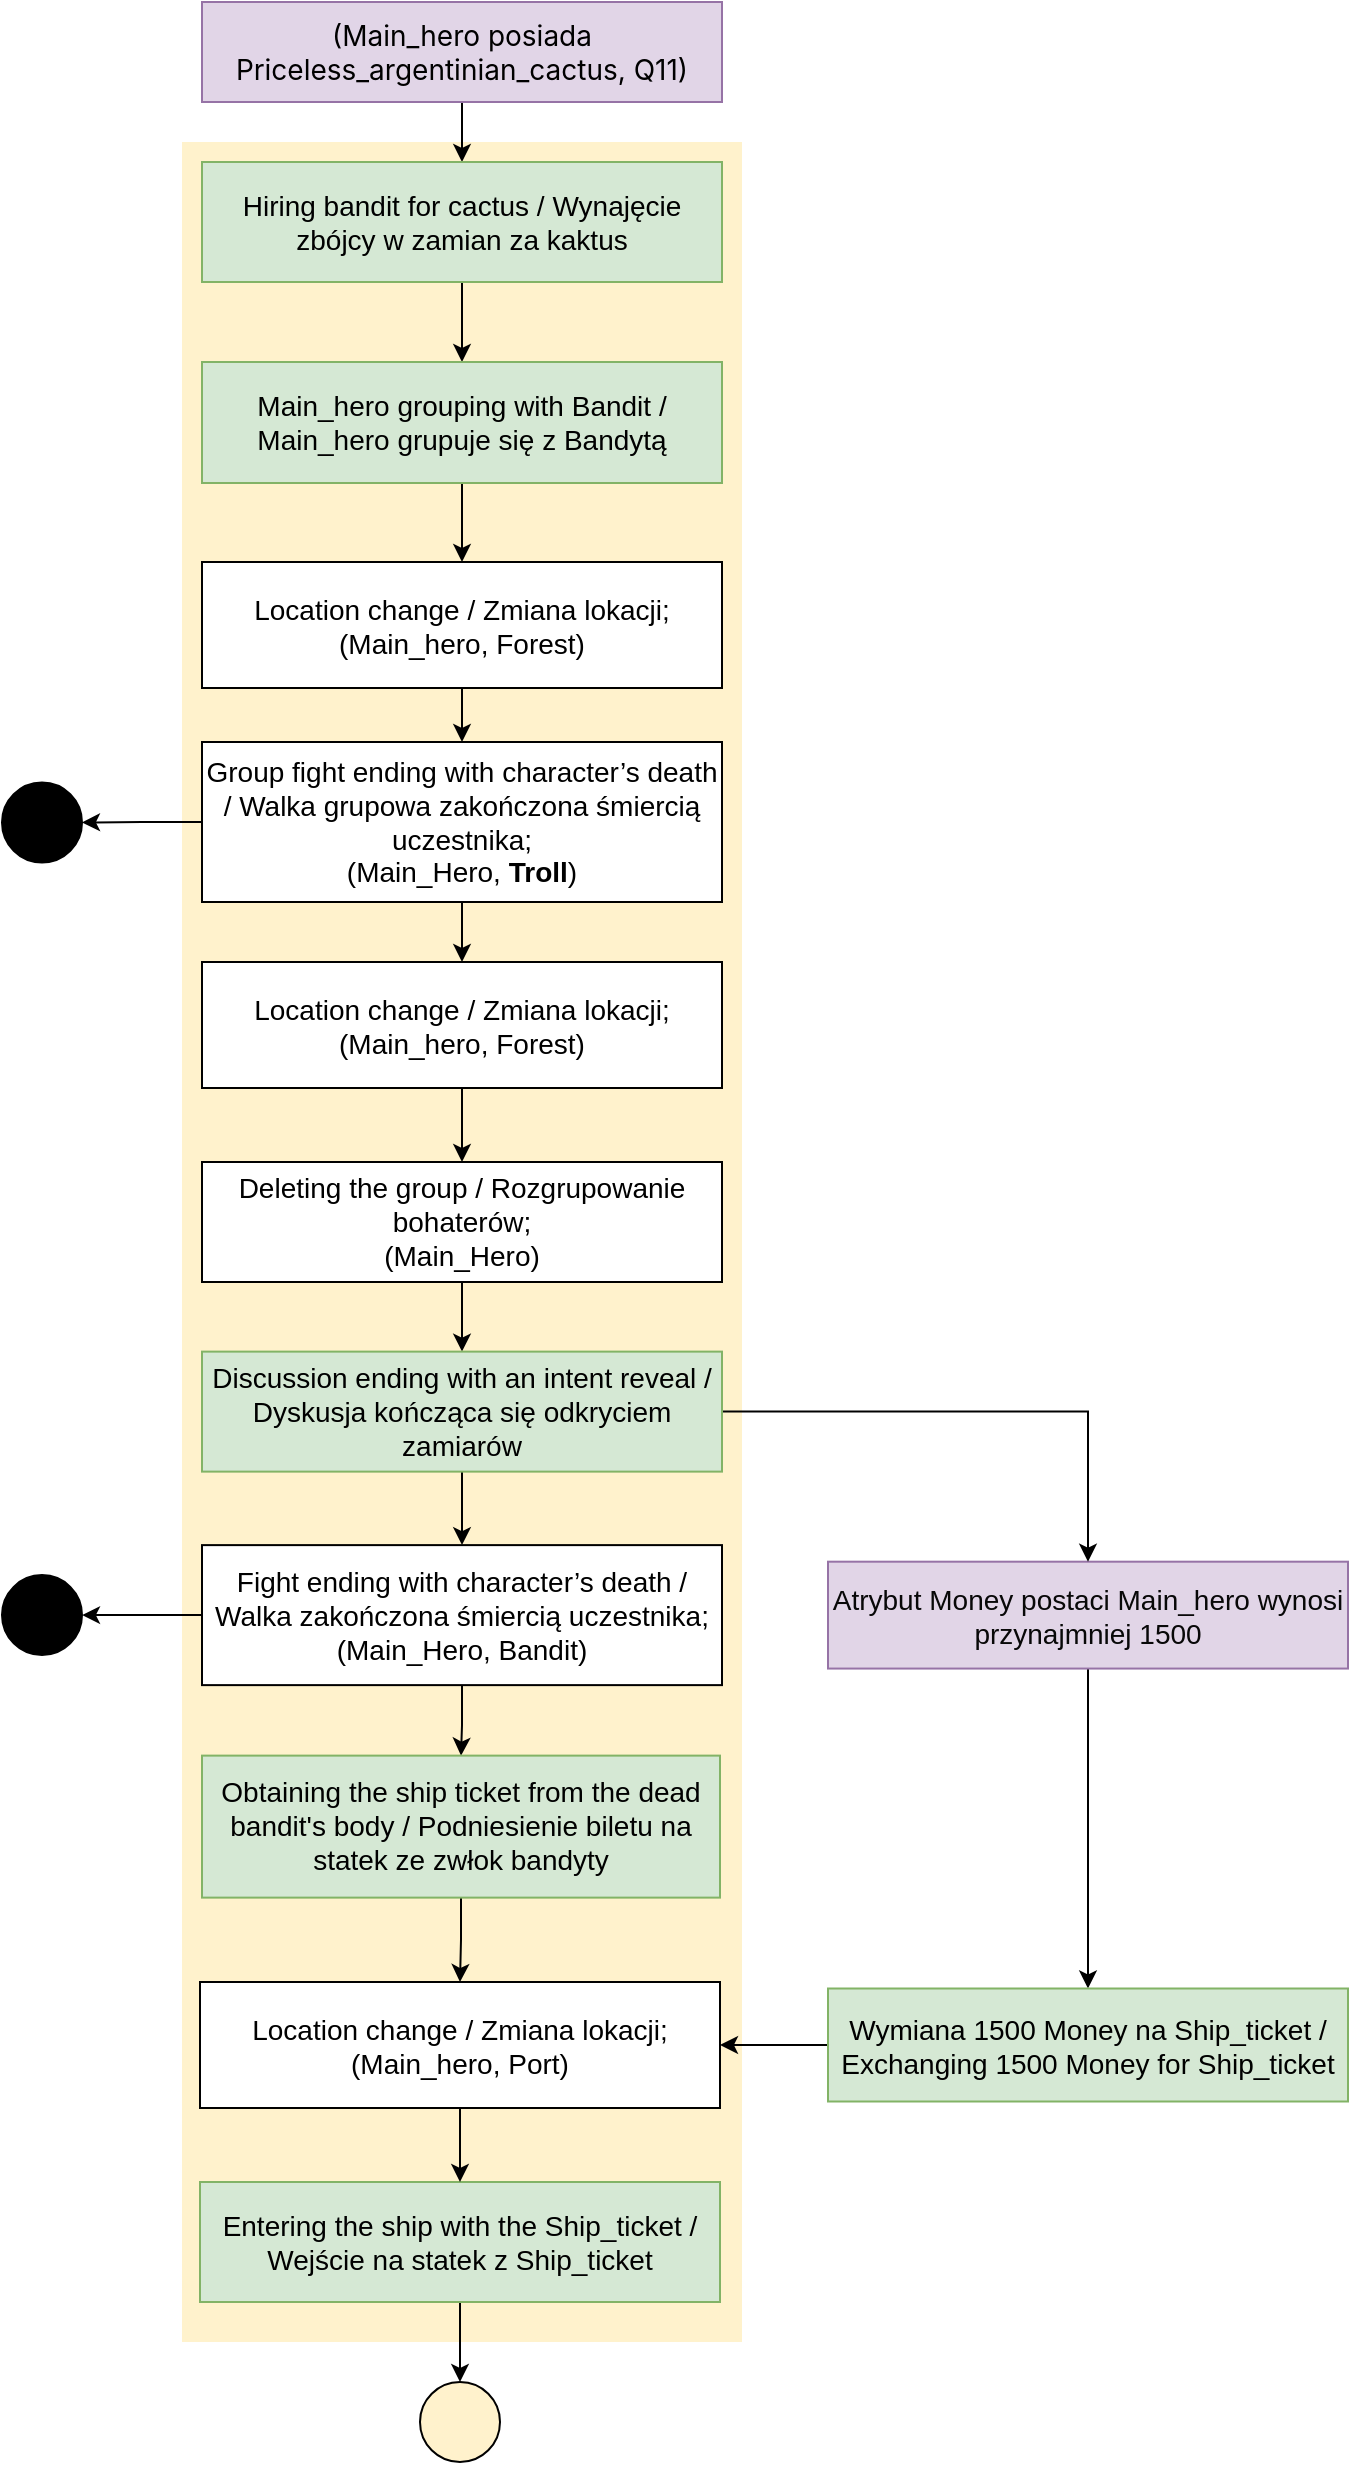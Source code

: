 <mxfile>
    <diagram id="rBSgoj9HJtxGg2TZJlce" name="MainHeroGraph">
        <mxGraphModel dx="878" dy="309" grid="1" gridSize="10" guides="1" tooltips="1" connect="1" arrows="1" fold="1" page="1" pageScale="1" pageWidth="827" pageHeight="1169" math="0" shadow="0">
            <root>
                <mxCell id="0"/>
                <mxCell id="1" parent="0"/>
                <mxCell id="knElHw7sFrbxN24FAate-2" value="" style="rounded=0;whiteSpace=wrap;html=1;fillColor=#fff2cc;fontFamily=Helvetica;fontSize=14;strokeColor=none;" parent="1" vertex="1">
                    <mxGeometry x="141" y="80" width="280" height="1100" as="geometry"/>
                </mxCell>
                <mxCell id="knElHw7sFrbxN24FAate-9" value="" style="ellipse;whiteSpace=wrap;html=1;aspect=fixed;fontSize=14;align=center;fillColor=#fff2cc;strokeWidth=1;" parent="1" vertex="1">
                    <mxGeometry x="260" y="1200" width="40" height="40" as="geometry"/>
                </mxCell>
                <mxCell id="yheXPJXm5rJ7QyqMhBtf-2" style="edgeStyle=orthogonalEdgeStyle;rounded=0;orthogonalLoop=1;jettySize=auto;html=1;" parent="1" source="udCvL247iI1tZjiPNQ4e-1" target="yheXPJXm5rJ7QyqMhBtf-1" edge="1">
                    <mxGeometry relative="1" as="geometry"/>
                </mxCell>
                <mxCell id="udCvL247iI1tZjiPNQ4e-1" value="&lt;div style=&quot;box-sizing: border-box; font-family: -apple-system, &amp;quot;system-ui&amp;quot;, &amp;quot;Segoe UI&amp;quot;, system-ui, &amp;quot;Apple Color Emoji&amp;quot;, &amp;quot;Segoe UI Emoji&amp;quot;, &amp;quot;Segoe UI Web&amp;quot;, sans-serif; font-size: 14px;&quot;&gt;&lt;div style=&quot;&quot;&gt;(Main_hero posiada Priceless_argentinian_cactus, Q11)&lt;/div&gt;&lt;div&gt;&lt;/div&gt;&lt;/div&gt;" style="rounded=0;whiteSpace=wrap;html=1;strokeColor=#9673a6;fillColor=#e1d5e7;" parent="1" vertex="1">
                    <mxGeometry x="151" y="10" width="260" height="50" as="geometry"/>
                </mxCell>
                <mxCell id="Aq-91_FwgD_IsqAX_BWq-9" style="edgeStyle=orthogonalEdgeStyle;rounded=0;orthogonalLoop=1;jettySize=auto;html=1;fontSize=14;" parent="1" source="-C3S8FsxY2Nnwz9JlQiH-3" target="hUhabbhy1jZWXqfZA_R5-1" edge="1">
                    <mxGeometry relative="1" as="geometry"/>
                </mxCell>
                <mxCell id="-C3S8FsxY2Nnwz9JlQiH-3" value="&lt;font style=&quot;&quot; color=&quot;#080808&quot;&gt;&lt;font style=&quot;font-size: 14px;&quot;&gt;Atrybut Money postaci Main_hero wynosi przynajmniej 1500&lt;/font&gt;&lt;br&gt;&lt;/font&gt;" style="rounded=0;whiteSpace=wrap;html=1;strokeColor=#9673a6;fillColor=#e1d5e7;" parent="1" vertex="1">
                    <mxGeometry x="464" y="789.84" width="260" height="53.44" as="geometry"/>
                </mxCell>
                <mxCell id="Aq-91_FwgD_IsqAX_BWq-5" style="edgeStyle=orthogonalEdgeStyle;rounded=0;orthogonalLoop=1;jettySize=auto;html=1;" parent="1" source="yheXPJXm5rJ7QyqMhBtf-1" target="Aq-91_FwgD_IsqAX_BWq-2" edge="1">
                    <mxGeometry relative="1" as="geometry"/>
                </mxCell>
                <mxCell id="yheXPJXm5rJ7QyqMhBtf-1" value="&lt;font style=&quot;font-size: 14px;&quot;&gt;Hiring bandit for cactus / Wynajęcie zbójcy w zamian za kaktus&lt;/font&gt;" style="rounded=0;whiteSpace=wrap;html=1;sketch=0;fillColor=#d5e8d4;strokeColor=#82b366;align=center;" parent="1" vertex="1">
                    <mxGeometry x="151" y="90" width="260" height="60" as="geometry"/>
                </mxCell>
                <mxCell id="lA9DHG8efDeV6roo1jQF-7" style="edgeStyle=orthogonalEdgeStyle;rounded=0;orthogonalLoop=1;jettySize=auto;html=1;entryX=0.5;entryY=0;entryDx=0;entryDy=0;" parent="1" source="jlGJhvShgQ8dnmSe3Gb2-2" target="BtwuoIAPwvGNC_7e4r1O-7" edge="1">
                    <mxGeometry relative="1" as="geometry"/>
                </mxCell>
                <mxCell id="nKahLlN3erMrmPblMIUS-1" style="edgeStyle=orthogonalEdgeStyle;rounded=0;orthogonalLoop=1;jettySize=auto;html=1;entryX=1;entryY=0.5;entryDx=0;entryDy=0;" parent="1" source="jlGJhvShgQ8dnmSe3Gb2-2" target="nKahLlN3erMrmPblMIUS-2" edge="1">
                    <mxGeometry relative="1" as="geometry">
                        <mxPoint x="20" y="420.25" as="targetPoint"/>
                    </mxGeometry>
                </mxCell>
                <mxCell id="jlGJhvShgQ8dnmSe3Gb2-2" value="&lt;span id=&quot;docs-internal-guid-4cfbbf0f-7fff-1ddc-6e00-4f36d3d0db7e&quot;&gt;&lt;span style=&quot;background-color: transparent ; vertical-align: baseline&quot;&gt;&lt;font&gt;&lt;font style=&quot;font-size: 14px;&quot;&gt;Group fight ending with character’s death / Walka grupowa zakończona śmiercią uczestnika&lt;/font&gt;&lt;span style=&quot;font-size: 14px;&quot;&gt;;&lt;br&gt;&lt;/span&gt;&lt;span style=&quot;font-size: 14px;&quot;&gt;(Main_Hero,&amp;nbsp;&lt;b&gt;Troll&lt;/b&gt;)&lt;/span&gt;&lt;br&gt;&lt;/font&gt;&lt;/span&gt;&lt;/span&gt;" style="rounded=0;whiteSpace=wrap;html=1;align=center;" parent="1" vertex="1">
                    <mxGeometry x="151" y="380" width="260" height="80" as="geometry"/>
                </mxCell>
                <mxCell id="jDJ186llfTBJSGtvXf8A-2" style="edgeStyle=orthogonalEdgeStyle;rounded=0;orthogonalLoop=1;jettySize=auto;html=1;fontSize=14;" parent="1" source="BtwuoIAPwvGNC_7e4r1O-7" target="M_umh8XXAWj-DOQAs8fj-1" edge="1">
                    <mxGeometry relative="1" as="geometry"/>
                </mxCell>
                <mxCell id="BtwuoIAPwvGNC_7e4r1O-7" value="&lt;span id=&quot;docs-internal-guid-4cfbbf0f-7fff-1ddc-6e00-4f36d3d0db7e&quot;&gt;&lt;span style=&quot;background-color: transparent ; vertical-align: baseline&quot;&gt;&lt;font&gt;&lt;font style=&quot;font-size: 14px;&quot;&gt;Location change / Zmiana lokacji&lt;/font&gt;&lt;font face=&quot;arial&quot;&gt;&lt;span style=&quot;font-size: 14px&quot;&gt;;&lt;br&gt;&lt;/span&gt;&lt;/font&gt;&lt;span style=&quot;font-size: 14px;&quot;&gt;(Main_hero, Forest)&lt;/span&gt;&lt;br&gt;&lt;/font&gt;&lt;/span&gt;&lt;/span&gt;" style="rounded=0;whiteSpace=wrap;html=1;align=center;" parent="1" vertex="1">
                    <mxGeometry x="151" y="490" width="260" height="63" as="geometry"/>
                </mxCell>
                <mxCell id="_OSf8yGIqV2NRYJ29WRy-4" style="edgeStyle=orthogonalEdgeStyle;rounded=0;orthogonalLoop=1;jettySize=auto;html=1;" parent="1" source="M_umh8XXAWj-DOQAs8fj-1" target="Aq-91_FwgD_IsqAX_BWq-13" edge="1">
                    <mxGeometry relative="1" as="geometry"/>
                </mxCell>
                <mxCell id="M_umh8XXAWj-DOQAs8fj-1" value="&lt;span id=&quot;docs-internal-guid-4cfbbf0f-7fff-1ddc-6e00-4f36d3d0db7e&quot;&gt;&lt;span style=&quot;background-color: transparent ; vertical-align: baseline&quot;&gt;&lt;font&gt;&lt;font style=&quot;font-size: 14px;&quot;&gt;Deleting the group / Rozgrupowanie bohaterów&lt;/font&gt;&lt;font face=&quot;arial&quot;&gt;&lt;span style=&quot;font-size: 14px&quot;&gt;;&lt;br&gt;&lt;/span&gt;&lt;/font&gt;&lt;span style=&quot;font-size: 14px;&quot;&gt;(Main_Hero)&lt;/span&gt;&lt;br&gt;&lt;/font&gt;&lt;/span&gt;&lt;/span&gt;" style="rounded=0;whiteSpace=wrap;html=1;align=center;" parent="1" vertex="1">
                    <mxGeometry x="151" y="590" width="260" height="60" as="geometry"/>
                </mxCell>
                <mxCell id="Aq-91_FwgD_IsqAX_BWq-55" style="edgeStyle=orthogonalEdgeStyle;rounded=0;orthogonalLoop=1;jettySize=auto;html=1;fontSize=14;exitX=0;exitY=0.5;exitDx=0;exitDy=0;" parent="1" source="irsXxmj_owirD-AWfpEa-7" target="irsXxmj_owirD-AWfpEa-9" edge="1">
                    <mxGeometry relative="1" as="geometry">
                        <mxPoint x="-31" y="844.06" as="sourcePoint"/>
                    </mxGeometry>
                </mxCell>
                <mxCell id="Aq-91_FwgD_IsqAX_BWq-51" style="edgeStyle=orthogonalEdgeStyle;rounded=0;orthogonalLoop=1;jettySize=auto;html=1;fontSize=14;" parent="1" source="irsXxmj_owirD-AWfpEa-7" target="InU0JUnMionHLz43opVa-1" edge="1">
                    <mxGeometry relative="1" as="geometry"/>
                </mxCell>
                <mxCell id="irsXxmj_owirD-AWfpEa-7" value="&lt;span id=&quot;docs-internal-guid-4cfbbf0f-7fff-1ddc-6e00-4f36d3d0db7e&quot;&gt;&lt;span style=&quot;background-color: transparent ; vertical-align: baseline&quot;&gt;&lt;font&gt;&lt;font style=&quot;font-size: 14px;&quot;&gt;Fight ending with character’s death / Walka zakończona śmiercią uczestnika&lt;/font&gt;&lt;span style=&quot;font-size: 14px;&quot;&gt;;&lt;br&gt;&lt;/span&gt;&lt;span style=&quot;font-size: 14px;&quot;&gt;(Main_Hero, Bandit)&lt;/span&gt;&lt;br&gt;&lt;/font&gt;&lt;/span&gt;&lt;/span&gt;" style="rounded=0;whiteSpace=wrap;html=1;align=center;" parent="1" vertex="1">
                    <mxGeometry x="151" y="781.56" width="260" height="70" as="geometry"/>
                </mxCell>
                <mxCell id="irsXxmj_owirD-AWfpEa-9" value="" style="ellipse;whiteSpace=wrap;html=1;aspect=fixed;fontSize=14;align=center;fillColor=#000000;" parent="1" vertex="1">
                    <mxGeometry x="51" y="796.56" width="40" height="40" as="geometry"/>
                </mxCell>
                <mxCell id="jDJ186llfTBJSGtvXf8A-3" style="edgeStyle=orthogonalEdgeStyle;rounded=0;orthogonalLoop=1;jettySize=auto;html=1;fontSize=14;" parent="1" source="InU0JUnMionHLz43opVa-1" target="jDJ186llfTBJSGtvXf8A-1" edge="1">
                    <mxGeometry relative="1" as="geometry"/>
                </mxCell>
                <mxCell id="InU0JUnMionHLz43opVa-1" value="&lt;font&gt;Obtaining the ship ticket from the dead bandit's body / Podniesienie biletu na statek ze zwłok bandyty&lt;br&gt;&lt;/font&gt;" style="rounded=0;whiteSpace=wrap;html=1;strokeColor=#82b366;align=center;fontSize=14;fontFamily=Helvetica;fillColor=#d5e8d4;" parent="1" vertex="1">
                    <mxGeometry x="151" y="886.81" width="259" height="71" as="geometry"/>
                </mxCell>
                <mxCell id="jDJ186llfTBJSGtvXf8A-4" style="edgeStyle=orthogonalEdgeStyle;rounded=0;orthogonalLoop=1;jettySize=auto;html=1;fontSize=14;" parent="1" source="hUhabbhy1jZWXqfZA_R5-1" target="jDJ186llfTBJSGtvXf8A-1" edge="1">
                    <mxGeometry relative="1" as="geometry"/>
                </mxCell>
                <mxCell id="hUhabbhy1jZWXqfZA_R5-1" value="&lt;font style=&quot;font-size: 14px;&quot;&gt;Wymiana 1500 Money na Ship_ticket / Exchanging 1500 Money for Ship_ticket&lt;/font&gt;" style="rounded=0;whiteSpace=wrap;html=1;sketch=0;fillColor=#d5e8d4;strokeColor=#82b366;align=center;" parent="1" vertex="1">
                    <mxGeometry x="464" y="1003.25" width="260" height="56.5" as="geometry"/>
                </mxCell>
                <mxCell id="Aq-91_FwgD_IsqAX_BWq-6" style="edgeStyle=orthogonalEdgeStyle;rounded=0;orthogonalLoop=1;jettySize=auto;html=1;" parent="1" source="Aq-91_FwgD_IsqAX_BWq-2" target="Aq-91_FwgD_IsqAX_BWq-3" edge="1">
                    <mxGeometry relative="1" as="geometry"/>
                </mxCell>
                <mxCell id="Aq-91_FwgD_IsqAX_BWq-2" value="&lt;span id=&quot;docs-internal-guid-4cfbbf0f-7fff-1ddc-6e00-4f36d3d0db7e&quot;&gt;&lt;span style=&quot;background-color: transparent ; vertical-align: baseline&quot;&gt;&lt;font&gt;&lt;font style=&quot;font-size: 14px;&quot; face=&quot;arial&quot;&gt;Main_hero grouping with Bandit / Main_hero grupuje się z Bandytą&lt;/font&gt;&lt;br&gt;&lt;/font&gt;&lt;/span&gt;&lt;/span&gt;" style="rounded=0;whiteSpace=wrap;html=1;align=center;fillColor=#d5e8d4;strokeColor=#82b366;" parent="1" vertex="1">
                    <mxGeometry x="151" y="190" width="260" height="60.5" as="geometry"/>
                </mxCell>
                <mxCell id="8yjVy0ktyzx2GrUyOU-N-1" style="edgeStyle=orthogonalEdgeStyle;rounded=0;orthogonalLoop=1;jettySize=auto;html=1;fontSize=14;" parent="1" source="Aq-91_FwgD_IsqAX_BWq-3" target="jlGJhvShgQ8dnmSe3Gb2-2" edge="1">
                    <mxGeometry relative="1" as="geometry"/>
                </mxCell>
                <mxCell id="Aq-91_FwgD_IsqAX_BWq-3" value="&lt;span id=&quot;docs-internal-guid-4cfbbf0f-7fff-1ddc-6e00-4f36d3d0db7e&quot;&gt;&lt;span style=&quot;background-color: transparent ; vertical-align: baseline&quot;&gt;&lt;font&gt;&lt;font style=&quot;font-size: 14px;&quot;&gt;Location change / Zmiana lokacji&lt;/font&gt;&lt;font face=&quot;arial&quot;&gt;&lt;span style=&quot;font-size: 14px&quot;&gt;;&lt;br&gt;&lt;/span&gt;&lt;/font&gt;&lt;span style=&quot;font-size: 14px;&quot;&gt;(Main_hero, Forest)&lt;/span&gt;&lt;br&gt;&lt;/font&gt;&lt;/span&gt;&lt;/span&gt;" style="rounded=0;whiteSpace=wrap;html=1;align=center;" parent="1" vertex="1">
                    <mxGeometry x="151" y="290" width="260" height="63" as="geometry"/>
                </mxCell>
                <mxCell id="Aq-91_FwgD_IsqAX_BWq-15" style="edgeStyle=orthogonalEdgeStyle;rounded=0;orthogonalLoop=1;jettySize=auto;html=1;fontSize=14;" parent="1" source="Aq-91_FwgD_IsqAX_BWq-13" target="-C3S8FsxY2Nnwz9JlQiH-3" edge="1">
                    <mxGeometry relative="1" as="geometry"/>
                </mxCell>
                <mxCell id="Aq-91_FwgD_IsqAX_BWq-16" style="edgeStyle=orthogonalEdgeStyle;rounded=0;orthogonalLoop=1;jettySize=auto;html=1;fontSize=14;" parent="1" source="Aq-91_FwgD_IsqAX_BWq-13" target="irsXxmj_owirD-AWfpEa-7" edge="1">
                    <mxGeometry relative="1" as="geometry"/>
                </mxCell>
                <mxCell id="Aq-91_FwgD_IsqAX_BWq-13" value="&lt;font face=&quot;arial&quot;&gt;&lt;font style=&quot;font-size: 14px;&quot;&gt;Discussion ending with an intent reveal / Dyskusja kończąca się odkryciem zamiarów&lt;/font&gt;&lt;br&gt;&lt;/font&gt;" style="rounded=0;whiteSpace=wrap;html=1;sketch=0;fillColor=#d5e8d4;strokeColor=#82b366;align=center;" parent="1" vertex="1">
                    <mxGeometry x="151" y="684.81" width="260" height="60" as="geometry"/>
                </mxCell>
                <mxCell id="nKahLlN3erMrmPblMIUS-2" value="" style="ellipse;whiteSpace=wrap;html=1;aspect=fixed;fontSize=14;align=center;fillColor=#000000;" parent="1" vertex="1">
                    <mxGeometry x="51" y="400.25" width="40" height="40" as="geometry"/>
                </mxCell>
                <mxCell id="_OSf8yGIqV2NRYJ29WRy-3" style="edgeStyle=orthogonalEdgeStyle;rounded=0;orthogonalLoop=1;jettySize=auto;html=1;" parent="1" source="Aq-91_FwgD_IsqAX_BWq-59" target="knElHw7sFrbxN24FAate-9" edge="1">
                    <mxGeometry relative="1" as="geometry"/>
                </mxCell>
                <mxCell id="Aq-91_FwgD_IsqAX_BWq-59" value="&lt;font face=&quot;arial&quot;&gt;&lt;font style=&quot;font-size: 14px;&quot;&gt;Entering the ship with the Ship_ticket / Wejście na statek z Ship_ticket&lt;/font&gt;&lt;br&gt;&lt;/font&gt;" style="rounded=0;whiteSpace=wrap;html=1;sketch=0;fillColor=#d5e8d4;strokeColor=#82b366;align=center;" parent="1" vertex="1">
                    <mxGeometry x="150" y="1100" width="260" height="60" as="geometry"/>
                </mxCell>
                <mxCell id="jDJ186llfTBJSGtvXf8A-5" style="edgeStyle=orthogonalEdgeStyle;rounded=0;orthogonalLoop=1;jettySize=auto;html=1;fontSize=14;" parent="1" source="jDJ186llfTBJSGtvXf8A-1" target="Aq-91_FwgD_IsqAX_BWq-59" edge="1">
                    <mxGeometry relative="1" as="geometry"/>
                </mxCell>
                <mxCell id="jDJ186llfTBJSGtvXf8A-1" value="&lt;span id=&quot;docs-internal-guid-4cfbbf0f-7fff-1ddc-6e00-4f36d3d0db7e&quot;&gt;&lt;span style=&quot;background-color: transparent ; vertical-align: baseline&quot;&gt;&lt;font style=&quot;font-size: 14px;&quot;&gt;&lt;font style=&quot;font-size: 14px;&quot; face=&quot;arial&quot;&gt;Location change / Zmiana lokacji;&lt;br&gt;&lt;/font&gt;&lt;span style=&quot;font-size: 14px;&quot;&gt;(Main_hero, Port)&lt;/span&gt;&lt;br&gt;&lt;/font&gt;&lt;/span&gt;&lt;/span&gt;" style="rounded=0;whiteSpace=wrap;html=1;align=center;" parent="1" vertex="1">
                    <mxGeometry x="150" y="1000" width="260" height="63" as="geometry"/>
                </mxCell>
            </root>
        </mxGraphModel>
    </diagram>
    <diagram id="OXKvwzeNN0AbGJdyXs9F" name="BanditGraph">
        <mxGraphModel dx="546" dy="263" grid="1" gridSize="10" guides="1" tooltips="1" connect="1" arrows="1" fold="1" page="1" pageScale="1" pageWidth="827" pageHeight="1169" math="0" shadow="0">
            <root>
                <mxCell id="0"/>
                <mxCell id="1" parent="0"/>
                <mxCell id="6yOMRktUwX_5S2notlcs-1" value="&lt;font style=&quot;font-size: 14px;&quot;&gt;Discussion ending with an intent reveal / Dyskusja kończąca się odkryciem zamiarów&lt;/font&gt;&lt;span style=&quot;font-size: 14px;&quot;&gt;;&lt;br&gt;&lt;/span&gt;&lt;span style=&quot;font-size: 14px;&quot;&gt;(Main_Hero, Bandit)&lt;/span&gt;&lt;font face=&quot;arial&quot;&gt;&lt;br&gt;&lt;/font&gt;" style="rounded=0;whiteSpace=wrap;html=1;sketch=0;fillColor=#d5e8d4;strokeColor=#82b366;align=center;" vertex="1" parent="1">
                    <mxGeometry x="130" y="650" width="260" height="70" as="geometry"/>
                </mxCell>
            </root>
        </mxGraphModel>
    </diagram>
    <diagram id="HtdlDDOSRFhwwa1K5tbW" name="TrollGraph">
        <mxGraphModel dx="746" dy="263" grid="1" gridSize="10" guides="1" tooltips="1" connect="1" arrows="1" fold="1" page="1" pageScale="1" pageWidth="827" pageHeight="1169" math="0" shadow="0">
            <root>
                <mxCell id="0"/>
                <mxCell id="1" parent="0"/>
                <mxCell id="3H0dnNPNbFGdA8W6kS2J-2" style="edgeStyle=none;html=1;entryX=0.5;entryY=0;entryDx=0;entryDy=0;" edge="1" parent="1" source="F7fZ61m2T2eOI5no95bQ-1" target="3H0dnNPNbFGdA8W6kS2J-1">
                    <mxGeometry relative="1" as="geometry"/>
                </mxCell>
                <mxCell id="F7fZ61m2T2eOI5no95bQ-1" value="&lt;span id=&quot;docs-internal-guid-4cfbbf0f-7fff-1ddc-6e00-4f36d3d0db7e&quot;&gt;&lt;span style=&quot;background-color: transparent ; vertical-align: baseline&quot;&gt;&lt;font&gt;&lt;font style=&quot;font-size: 14px;&quot;&gt;Location change / Zmiana lokacji&lt;/font&gt;&lt;font face=&quot;arial&quot;&gt;&lt;span style=&quot;font-size: 14px&quot;&gt;;&lt;br&gt;&lt;/span&gt;&lt;/font&gt;&lt;span style=&quot;font-size: 14px;&quot;&gt;(&lt;b&gt;Troll&lt;/b&gt;, Forest)&lt;/span&gt;&lt;br&gt;&lt;/font&gt;&lt;/span&gt;&lt;/span&gt;" style="rounded=0;whiteSpace=wrap;html=1;align=center;" vertex="1" parent="1">
                    <mxGeometry x="140" y="360" width="260" height="63" as="geometry"/>
                </mxCell>
                <mxCell id="3H0dnNPNbFGdA8W6kS2J-3" style="edgeStyle=none;html=1;entryX=0.5;entryY=0;entryDx=0;entryDy=0;" edge="1" parent="1" source="3H0dnNPNbFGdA8W6kS2J-1" target="F7fZ61m2T2eOI5no95bQ-1">
                    <mxGeometry relative="1" as="geometry">
                        <mxPoint x="270" y="310" as="targetPoint"/>
                        <Array as="points">
                            <mxPoint x="270" y="600"/>
                            <mxPoint x="440" y="600"/>
                            <mxPoint x="440" y="310"/>
                            <mxPoint x="270" y="310"/>
                        </Array>
                    </mxGeometry>
                </mxCell>
                <mxCell id="3H0dnNPNbFGdA8W6kS2J-1" value="&lt;span id=&quot;docs-internal-guid-4cfbbf0f-7fff-1ddc-6e00-4f36d3d0db7e&quot;&gt;&lt;span style=&quot;background-color: transparent ; vertical-align: baseline&quot;&gt;&lt;font&gt;&lt;font style=&quot;font-size: 14px;&quot;&gt;Fight ending with character’s death / Walka grupowa zakończona śmiercią uczestnika&lt;/font&gt;&lt;span style=&quot;font-size: 14px;&quot;&gt;;&lt;br&gt;&lt;/span&gt;&lt;span style=&quot;font-size: 14px;&quot;&gt;(Main_Hero,&amp;nbsp;&lt;b&gt;Troll&lt;/b&gt;)&lt;/span&gt;&lt;br&gt;&lt;/font&gt;&lt;/span&gt;&lt;/span&gt;" style="rounded=0;whiteSpace=wrap;html=1;align=center;" vertex="1" parent="1">
                    <mxGeometry x="140" y="460" width="260" height="80" as="geometry"/>
                </mxCell>
            </root>
        </mxGraphModel>
    </diagram>
</mxfile>